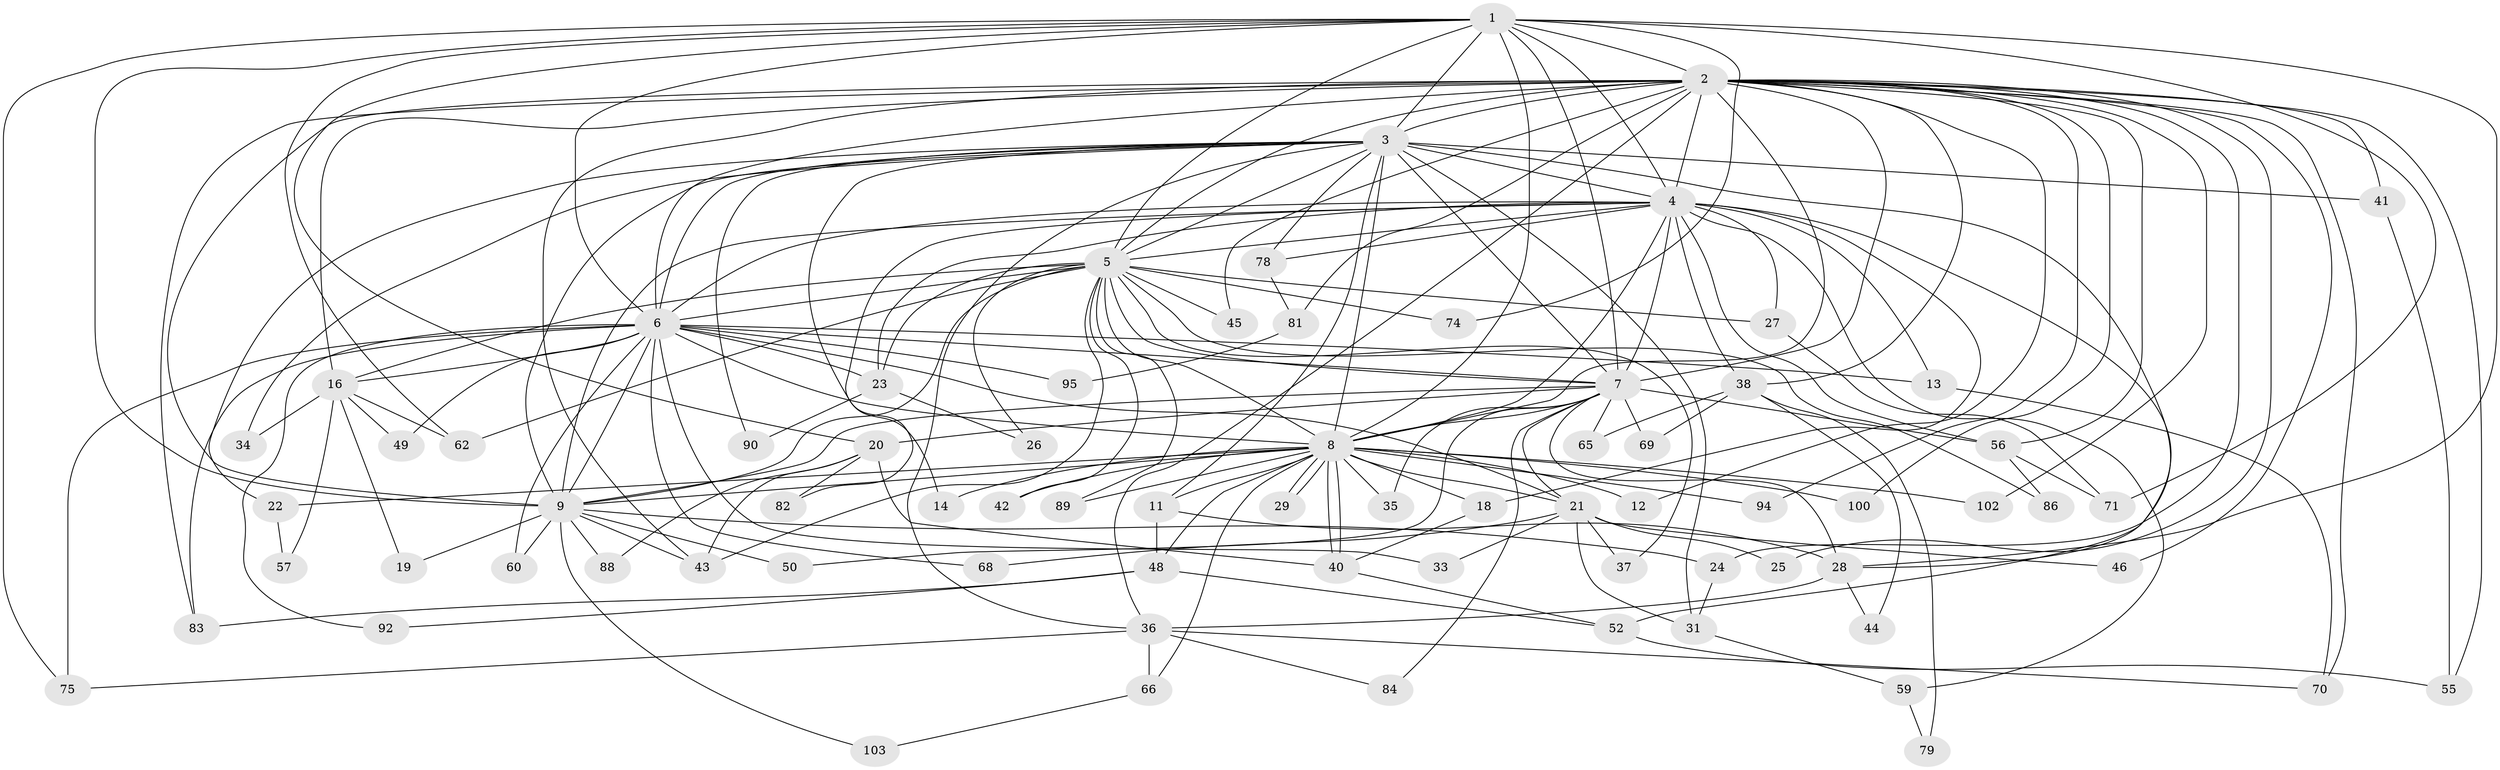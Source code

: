// Generated by graph-tools (version 1.1) at 2025/51/02/27/25 19:51:44]
// undirected, 74 vertices, 185 edges
graph export_dot {
graph [start="1"]
  node [color=gray90,style=filled];
  1 [super="+73"];
  2 [super="+10"];
  3 [super="+15"];
  4 [super="+51"];
  5 [super="+64"];
  6 [super="+47"];
  7 [super="+67"];
  8 [super="+17"];
  9 [super="+30"];
  11 [super="+54"];
  12 [super="+87"];
  13 [super="+96"];
  14;
  16 [super="+32"];
  18 [super="+77"];
  19;
  20 [super="+61"];
  21 [super="+58"];
  22 [super="+39"];
  23;
  24;
  25;
  26;
  27;
  28 [super="+53"];
  29;
  31 [super="+72"];
  33;
  34;
  35;
  36 [super="+85"];
  37;
  38;
  40 [super="+80"];
  41;
  42;
  43 [super="+63"];
  44;
  45;
  46;
  48 [super="+101"];
  49;
  50;
  52;
  55 [super="+99"];
  56 [super="+76"];
  57;
  59;
  60;
  62 [super="+97"];
  65;
  66;
  68;
  69;
  70;
  71 [super="+93"];
  74;
  75 [super="+98"];
  78;
  79;
  81;
  82;
  83 [super="+91"];
  84;
  86;
  88;
  89;
  90;
  92;
  94;
  95;
  100;
  102;
  103;
  1 -- 2 [weight=2];
  1 -- 3;
  1 -- 4;
  1 -- 5;
  1 -- 6 [weight=2];
  1 -- 7;
  1 -- 8;
  1 -- 9;
  1 -- 20;
  1 -- 62;
  1 -- 71;
  1 -- 74;
  1 -- 28;
  1 -- 75;
  2 -- 3 [weight=2];
  2 -- 4 [weight=2];
  2 -- 5 [weight=3];
  2 -- 6 [weight=2];
  2 -- 7 [weight=2];
  2 -- 8 [weight=2];
  2 -- 9 [weight=2];
  2 -- 12 [weight=2];
  2 -- 24;
  2 -- 41;
  2 -- 45;
  2 -- 55;
  2 -- 81;
  2 -- 83;
  2 -- 102;
  2 -- 36;
  2 -- 100;
  2 -- 38;
  2 -- 70;
  2 -- 43;
  2 -- 46;
  2 -- 25;
  2 -- 94;
  2 -- 16;
  2 -- 56;
  3 -- 4;
  3 -- 5;
  3 -- 6;
  3 -- 7;
  3 -- 8 [weight=2];
  3 -- 9;
  3 -- 11;
  3 -- 14;
  3 -- 22;
  3 -- 28 [weight=2];
  3 -- 31;
  3 -- 34;
  3 -- 78;
  3 -- 41;
  3 -- 90;
  3 -- 36;
  4 -- 5;
  4 -- 6;
  4 -- 7;
  4 -- 8;
  4 -- 9;
  4 -- 13;
  4 -- 18;
  4 -- 27;
  4 -- 38;
  4 -- 52;
  4 -- 56;
  4 -- 78;
  4 -- 82;
  4 -- 59;
  4 -- 23;
  5 -- 6;
  5 -- 7;
  5 -- 8;
  5 -- 9;
  5 -- 16;
  5 -- 23;
  5 -- 26;
  5 -- 27;
  5 -- 37;
  5 -- 42;
  5 -- 45;
  5 -- 74;
  5 -- 86;
  5 -- 89;
  5 -- 62;
  5 -- 43;
  6 -- 7;
  6 -- 8;
  6 -- 9;
  6 -- 13;
  6 -- 16;
  6 -- 23;
  6 -- 33;
  6 -- 49;
  6 -- 60;
  6 -- 68;
  6 -- 75;
  6 -- 83;
  6 -- 92;
  6 -- 95;
  6 -- 21;
  7 -- 8 [weight=2];
  7 -- 9 [weight=2];
  7 -- 20;
  7 -- 21;
  7 -- 28;
  7 -- 35;
  7 -- 50;
  7 -- 56;
  7 -- 65;
  7 -- 69;
  7 -- 84;
  8 -- 9;
  8 -- 11;
  8 -- 12;
  8 -- 14;
  8 -- 21;
  8 -- 22 [weight=2];
  8 -- 29;
  8 -- 29;
  8 -- 35;
  8 -- 40;
  8 -- 40;
  8 -- 42;
  8 -- 48;
  8 -- 89;
  8 -- 94;
  8 -- 100;
  8 -- 102;
  8 -- 18;
  8 -- 66;
  9 -- 19;
  9 -- 24;
  9 -- 43;
  9 -- 50;
  9 -- 60;
  9 -- 88;
  9 -- 103;
  11 -- 48;
  11 -- 28;
  13 -- 70;
  16 -- 19;
  16 -- 49;
  16 -- 57;
  16 -- 34;
  16 -- 62;
  18 -- 40;
  20 -- 88;
  20 -- 40;
  20 -- 82;
  20 -- 43;
  21 -- 25;
  21 -- 33;
  21 -- 37;
  21 -- 46;
  21 -- 68;
  21 -- 31;
  22 -- 57;
  23 -- 26;
  23 -- 90;
  24 -- 31;
  27 -- 71;
  28 -- 36;
  28 -- 44;
  31 -- 59;
  36 -- 66;
  36 -- 70;
  36 -- 75;
  36 -- 84;
  38 -- 44;
  38 -- 65;
  38 -- 69;
  38 -- 79;
  40 -- 52;
  41 -- 55;
  48 -- 92;
  48 -- 83;
  48 -- 52;
  52 -- 55;
  56 -- 71;
  56 -- 86;
  59 -- 79;
  66 -- 103;
  78 -- 81;
  81 -- 95;
}
